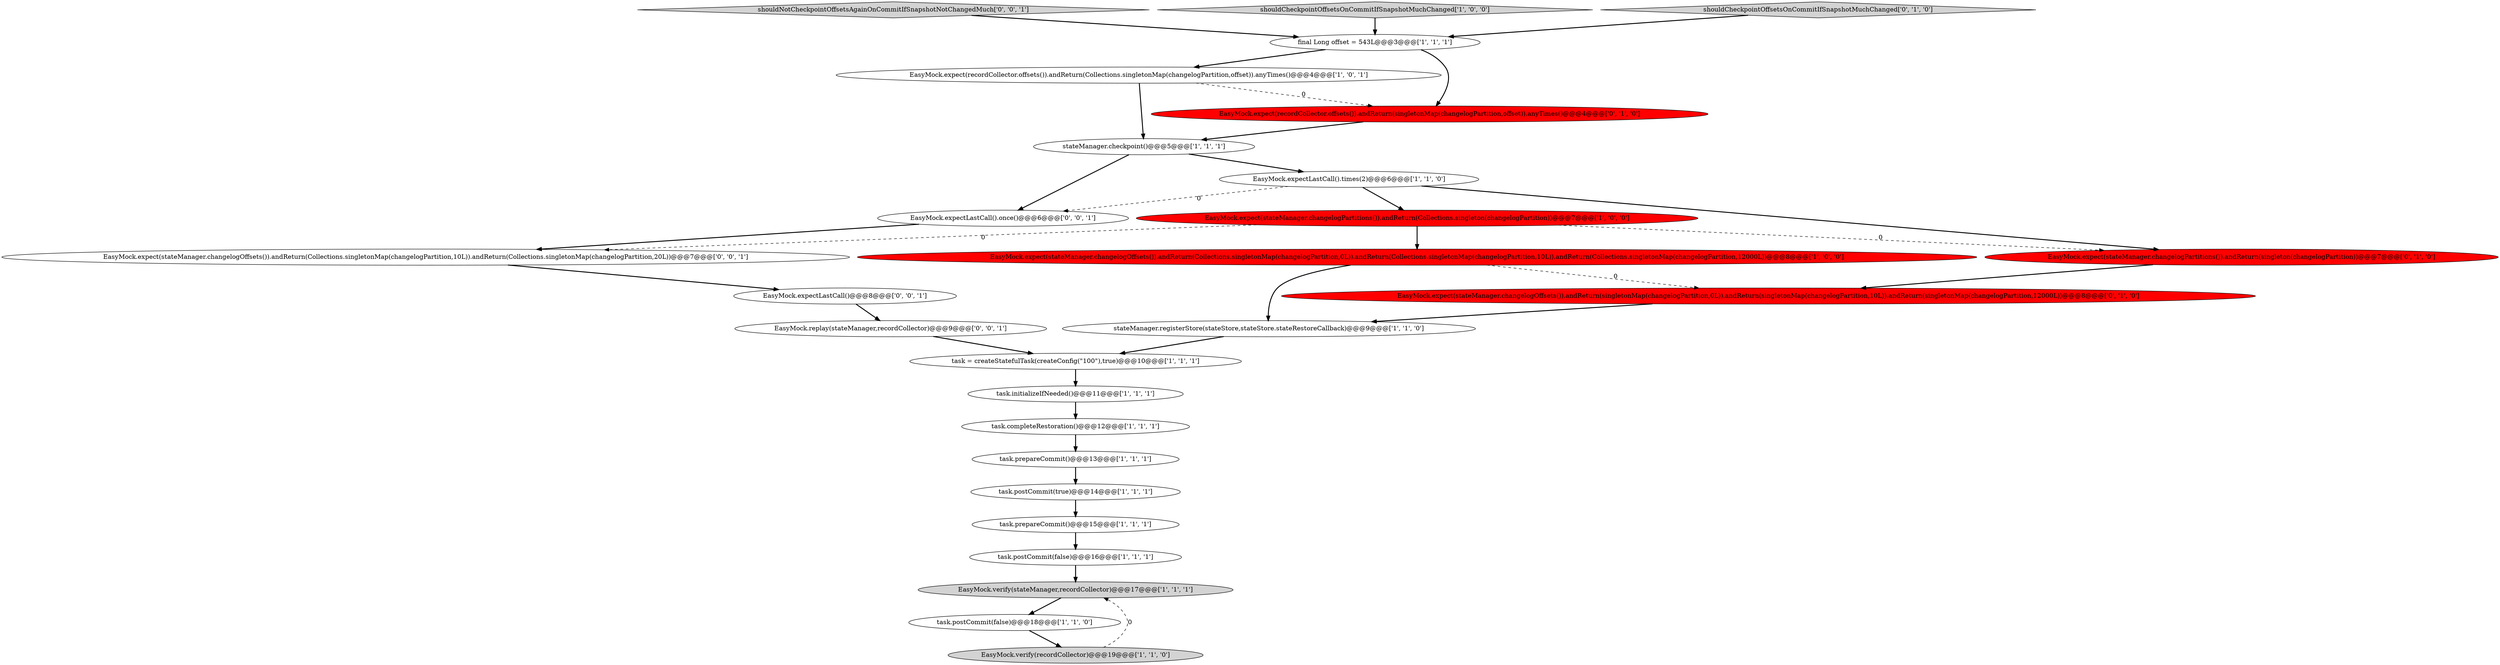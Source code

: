 digraph {
7 [style = filled, label = "stateManager.registerStore(stateStore,stateStore.stateRestoreCallback)@@@9@@@['1', '1', '0']", fillcolor = white, shape = ellipse image = "AAA0AAABBB1BBB"];
11 [style = filled, label = "task = createStatefulTask(createConfig(\"100\"),true)@@@10@@@['1', '1', '1']", fillcolor = white, shape = ellipse image = "AAA0AAABBB1BBB"];
19 [style = filled, label = "EasyMock.expect(stateManager.changelogOffsets()).andReturn(singletonMap(changelogPartition,0L)).andReturn(singletonMap(changelogPartition,10L)).andReturn(singletonMap(changelogPartition,12000L))@@@8@@@['0', '1', '0']", fillcolor = red, shape = ellipse image = "AAA1AAABBB2BBB"];
14 [style = filled, label = "task.initializeIfNeeded()@@@11@@@['1', '1', '1']", fillcolor = white, shape = ellipse image = "AAA0AAABBB1BBB"];
5 [style = filled, label = "EasyMock.expectLastCall().times(2)@@@6@@@['1', '1', '0']", fillcolor = white, shape = ellipse image = "AAA0AAABBB1BBB"];
9 [style = filled, label = "EasyMock.expect(recordCollector.offsets()).andReturn(Collections.singletonMap(changelogPartition,offset)).anyTimes()@@@4@@@['1', '0', '1']", fillcolor = white, shape = ellipse image = "AAA0AAABBB1BBB"];
13 [style = filled, label = "EasyMock.verify(stateManager,recordCollector)@@@17@@@['1', '1', '1']", fillcolor = lightgray, shape = ellipse image = "AAA0AAABBB1BBB"];
8 [style = filled, label = "task.completeRestoration()@@@12@@@['1', '1', '1']", fillcolor = white, shape = ellipse image = "AAA0AAABBB1BBB"];
26 [style = filled, label = "shouldNotCheckpointOffsetsAgainOnCommitIfSnapshotNotChangedMuch['0', '0', '1']", fillcolor = lightgray, shape = diamond image = "AAA0AAABBB3BBB"];
6 [style = filled, label = "task.prepareCommit()@@@13@@@['1', '1', '1']", fillcolor = white, shape = ellipse image = "AAA0AAABBB1BBB"];
16 [style = filled, label = "task.postCommit(false)@@@18@@@['1', '1', '0']", fillcolor = white, shape = ellipse image = "AAA0AAABBB1BBB"];
22 [style = filled, label = "EasyMock.expect(stateManager.changelogOffsets()).andReturn(Collections.singletonMap(changelogPartition,10L)).andReturn(Collections.singletonMap(changelogPartition,20L))@@@7@@@['0', '0', '1']", fillcolor = white, shape = ellipse image = "AAA0AAABBB3BBB"];
15 [style = filled, label = "final Long offset = 543L@@@3@@@['1', '1', '1']", fillcolor = white, shape = ellipse image = "AAA0AAABBB1BBB"];
20 [style = filled, label = "EasyMock.expect(recordCollector.offsets()).andReturn(singletonMap(changelogPartition,offset)).anyTimes()@@@4@@@['0', '1', '0']", fillcolor = red, shape = ellipse image = "AAA1AAABBB2BBB"];
3 [style = filled, label = "EasyMock.expect(stateManager.changelogOffsets()).andReturn(Collections.singletonMap(changelogPartition,0L)).andReturn(Collections.singletonMap(changelogPartition,10L)).andReturn(Collections.singletonMap(changelogPartition,12000L))@@@8@@@['1', '0', '0']", fillcolor = red, shape = ellipse image = "AAA1AAABBB1BBB"];
17 [style = filled, label = "shouldCheckpointOffsetsOnCommitIfSnapshotMuchChanged['1', '0', '0']", fillcolor = lightgray, shape = diamond image = "AAA0AAABBB1BBB"];
12 [style = filled, label = "EasyMock.expect(stateManager.changelogPartitions()).andReturn(Collections.singleton(changelogPartition))@@@7@@@['1', '0', '0']", fillcolor = red, shape = ellipse image = "AAA1AAABBB1BBB"];
1 [style = filled, label = "task.postCommit(true)@@@14@@@['1', '1', '1']", fillcolor = white, shape = ellipse image = "AAA0AAABBB1BBB"];
21 [style = filled, label = "EasyMock.expect(stateManager.changelogPartitions()).andReturn(singleton(changelogPartition))@@@7@@@['0', '1', '0']", fillcolor = red, shape = ellipse image = "AAA1AAABBB2BBB"];
25 [style = filled, label = "EasyMock.expectLastCall().once()@@@6@@@['0', '0', '1']", fillcolor = white, shape = ellipse image = "AAA0AAABBB3BBB"];
18 [style = filled, label = "shouldCheckpointOffsetsOnCommitIfSnapshotMuchChanged['0', '1', '0']", fillcolor = lightgray, shape = diamond image = "AAA0AAABBB2BBB"];
23 [style = filled, label = "EasyMock.replay(stateManager,recordCollector)@@@9@@@['0', '0', '1']", fillcolor = white, shape = ellipse image = "AAA0AAABBB3BBB"];
0 [style = filled, label = "EasyMock.verify(recordCollector)@@@19@@@['1', '1', '0']", fillcolor = lightgray, shape = ellipse image = "AAA0AAABBB1BBB"];
24 [style = filled, label = "EasyMock.expectLastCall()@@@8@@@['0', '0', '1']", fillcolor = white, shape = ellipse image = "AAA0AAABBB3BBB"];
2 [style = filled, label = "task.prepareCommit()@@@15@@@['1', '1', '1']", fillcolor = white, shape = ellipse image = "AAA0AAABBB1BBB"];
4 [style = filled, label = "stateManager.checkpoint()@@@5@@@['1', '1', '1']", fillcolor = white, shape = ellipse image = "AAA0AAABBB1BBB"];
10 [style = filled, label = "task.postCommit(false)@@@16@@@['1', '1', '1']", fillcolor = white, shape = ellipse image = "AAA0AAABBB1BBB"];
9->20 [style = dashed, label="0"];
16->0 [style = bold, label=""];
7->11 [style = bold, label=""];
21->19 [style = bold, label=""];
4->25 [style = bold, label=""];
25->22 [style = bold, label=""];
11->14 [style = bold, label=""];
9->4 [style = bold, label=""];
18->15 [style = bold, label=""];
8->6 [style = bold, label=""];
5->25 [style = dashed, label="0"];
2->10 [style = bold, label=""];
13->16 [style = bold, label=""];
12->21 [style = dashed, label="0"];
20->4 [style = bold, label=""];
3->19 [style = dashed, label="0"];
5->21 [style = bold, label=""];
6->1 [style = bold, label=""];
10->13 [style = bold, label=""];
5->12 [style = bold, label=""];
3->7 [style = bold, label=""];
15->9 [style = bold, label=""];
15->20 [style = bold, label=""];
0->13 [style = dashed, label="0"];
26->15 [style = bold, label=""];
12->22 [style = dashed, label="0"];
17->15 [style = bold, label=""];
14->8 [style = bold, label=""];
12->3 [style = bold, label=""];
1->2 [style = bold, label=""];
22->24 [style = bold, label=""];
23->11 [style = bold, label=""];
4->5 [style = bold, label=""];
19->7 [style = bold, label=""];
24->23 [style = bold, label=""];
}
